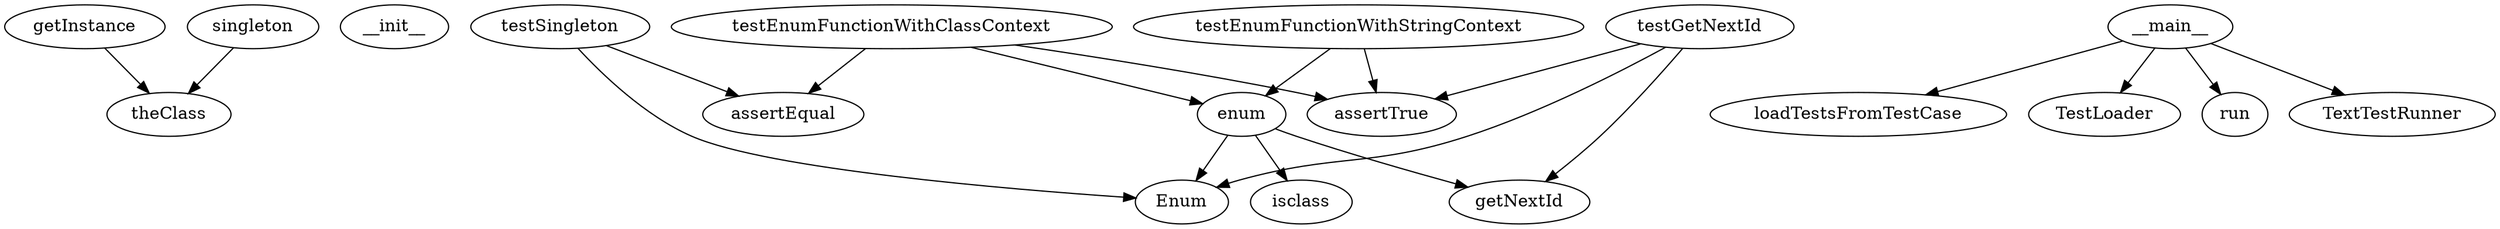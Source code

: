 strict digraph  {
getInstance;
theClass;
singleton;
__init__;
getNextId;
enum;
isclass;
Enum;
testSingleton;
assertEqual;
testGetNextId;
assertTrue;
testEnumFunctionWithStringContext;
testEnumFunctionWithClassContext;
__main__;
loadTestsFromTestCase;
TestLoader;
run;
TextTestRunner;
getInstance -> theClass;
singleton -> theClass;
enum -> isclass;
enum -> getNextId;
enum -> Enum;
testSingleton -> Enum;
testSingleton -> assertEqual;
testGetNextId -> Enum;
testGetNextId -> getNextId;
testGetNextId -> assertTrue;
testEnumFunctionWithStringContext -> enum;
testEnumFunctionWithStringContext -> assertTrue;
testEnumFunctionWithClassContext -> enum;
testEnumFunctionWithClassContext -> assertTrue;
testEnumFunctionWithClassContext -> assertEqual;
__main__ -> loadTestsFromTestCase;
__main__ -> TestLoader;
__main__ -> run;
__main__ -> TextTestRunner;
}
